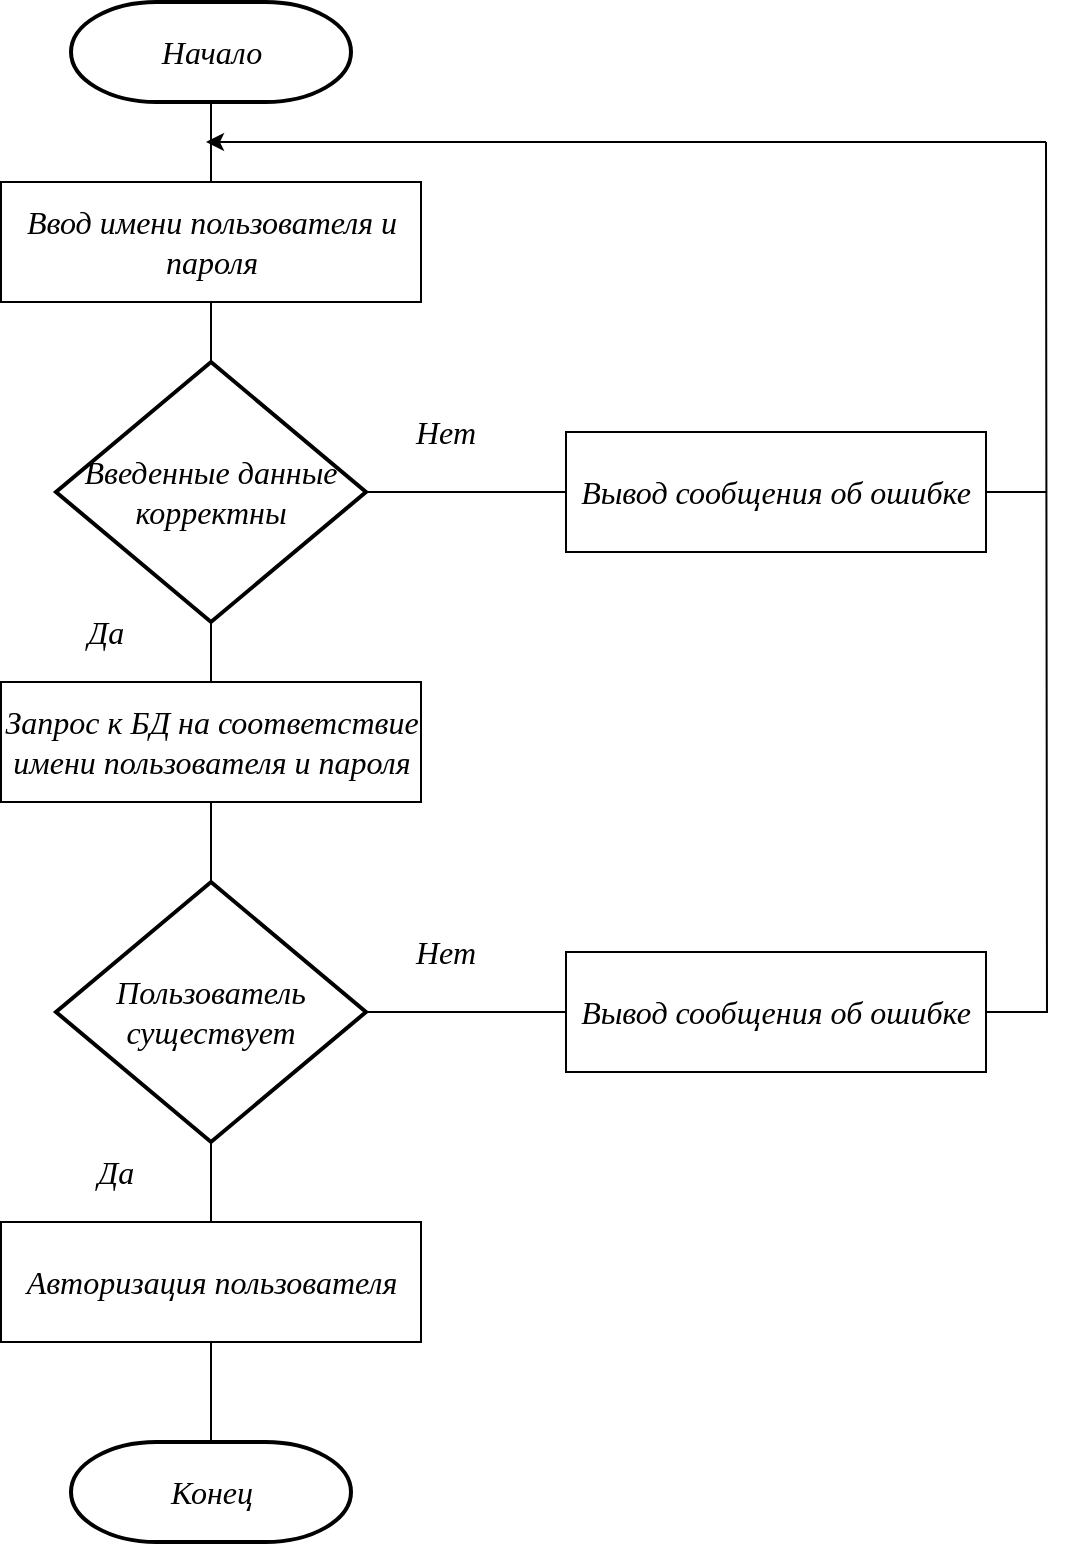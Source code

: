 <mxfile version="17.4.6" type="github">
  <diagram id="1LPc90FmCF_bVpMjvbOZ" name="Page-1">
    <mxGraphModel dx="782" dy="464" grid="1" gridSize="10" guides="1" tooltips="1" connect="1" arrows="1" fold="1" page="1" pageScale="1" pageWidth="827" pageHeight="1169" math="0" shadow="0">
      <root>
        <mxCell id="0" />
        <mxCell id="1" parent="0" />
        <mxCell id="TyJq4tMr1zB4piBt4_IY-4" value="&lt;font&gt;&lt;font style=&quot;font-size: 16px&quot;&gt;&lt;i&gt;Начало&lt;/i&gt;&lt;/font&gt;&lt;br&gt;&lt;/font&gt;" style="strokeWidth=2;html=1;shape=mxgraph.flowchart.terminator;whiteSpace=wrap;fontFamily=Verdana;" vertex="1" parent="1">
          <mxGeometry x="272.5" y="110" width="140" height="50" as="geometry" />
        </mxCell>
        <mxCell id="TyJq4tMr1zB4piBt4_IY-5" value="Ввод имени пользователя и пароля" style="rounded=0;whiteSpace=wrap;html=1;fontFamily=Verdana;fontSize=16;fontStyle=2" vertex="1" parent="1">
          <mxGeometry x="237.5" y="200" width="210" height="60" as="geometry" />
        </mxCell>
        <mxCell id="TyJq4tMr1zB4piBt4_IY-6" value="Введенные данные корректны" style="strokeWidth=2;html=1;shape=mxgraph.flowchart.decision;whiteSpace=wrap;fontFamily=Verdana;fontSize=16;fontStyle=2" vertex="1" parent="1">
          <mxGeometry x="265" y="290" width="155" height="130" as="geometry" />
        </mxCell>
        <mxCell id="TyJq4tMr1zB4piBt4_IY-8" value="Запрос к БД на соответствие имени пользователя и пароля" style="rounded=0;whiteSpace=wrap;html=1;fontFamily=Verdana;fontSize=16;fontStyle=2" vertex="1" parent="1">
          <mxGeometry x="237.5" y="450" width="210" height="60" as="geometry" />
        </mxCell>
        <mxCell id="TyJq4tMr1zB4piBt4_IY-9" value="Пользователь существует" style="strokeWidth=2;html=1;shape=mxgraph.flowchart.decision;whiteSpace=wrap;fontFamily=Verdana;fontSize=16;fontStyle=2" vertex="1" parent="1">
          <mxGeometry x="265" y="550" width="155" height="130" as="geometry" />
        </mxCell>
        <mxCell id="TyJq4tMr1zB4piBt4_IY-10" value="Авторизация пользователя" style="rounded=0;whiteSpace=wrap;html=1;fontFamily=Verdana;fontSize=16;fontStyle=2" vertex="1" parent="1">
          <mxGeometry x="237.5" y="720" width="210" height="60" as="geometry" />
        </mxCell>
        <mxCell id="TyJq4tMr1zB4piBt4_IY-11" value="&lt;font&gt;&lt;font style=&quot;font-size: 16px&quot;&gt;&lt;i&gt;Конец&lt;/i&gt;&lt;/font&gt;&lt;br&gt;&lt;/font&gt;" style="strokeWidth=2;html=1;shape=mxgraph.flowchart.terminator;whiteSpace=wrap;fontFamily=Verdana;" vertex="1" parent="1">
          <mxGeometry x="272.5" y="830" width="140" height="50" as="geometry" />
        </mxCell>
        <mxCell id="TyJq4tMr1zB4piBt4_IY-12" value="Вывод сообщения об ошибке" style="rounded=0;whiteSpace=wrap;html=1;fontFamily=Verdana;fontSize=16;fontStyle=2" vertex="1" parent="1">
          <mxGeometry x="520" y="325" width="210" height="60" as="geometry" />
        </mxCell>
        <mxCell id="TyJq4tMr1zB4piBt4_IY-13" value="Вывод сообщения об ошибке" style="rounded=0;whiteSpace=wrap;html=1;fontFamily=Verdana;fontSize=16;fontStyle=2" vertex="1" parent="1">
          <mxGeometry x="520" y="585" width="210" height="60" as="geometry" />
        </mxCell>
        <mxCell id="TyJq4tMr1zB4piBt4_IY-14" value="" style="endArrow=none;html=1;rounded=0;fontFamily=Verdana;fontSize=16;entryX=0.5;entryY=1;entryDx=0;entryDy=0;entryPerimeter=0;exitX=0.5;exitY=0;exitDx=0;exitDy=0;" edge="1" parent="1" source="TyJq4tMr1zB4piBt4_IY-5" target="TyJq4tMr1zB4piBt4_IY-4">
          <mxGeometry width="50" height="50" relative="1" as="geometry">
            <mxPoint x="420" y="320" as="sourcePoint" />
            <mxPoint x="470" y="270" as="targetPoint" />
          </mxGeometry>
        </mxCell>
        <mxCell id="TyJq4tMr1zB4piBt4_IY-15" value="" style="endArrow=none;html=1;rounded=0;fontFamily=Verdana;fontSize=16;entryX=0.5;entryY=0;entryDx=0;entryDy=0;entryPerimeter=0;exitX=0.5;exitY=1;exitDx=0;exitDy=0;" edge="1" parent="1" source="TyJq4tMr1zB4piBt4_IY-5" target="TyJq4tMr1zB4piBt4_IY-6">
          <mxGeometry width="50" height="50" relative="1" as="geometry">
            <mxPoint x="420" y="370" as="sourcePoint" />
            <mxPoint x="470" y="320" as="targetPoint" />
          </mxGeometry>
        </mxCell>
        <mxCell id="TyJq4tMr1zB4piBt4_IY-16" value="" style="endArrow=none;html=1;rounded=0;fontFamily=Verdana;fontSize=16;entryX=0.5;entryY=1;entryDx=0;entryDy=0;entryPerimeter=0;exitX=0.5;exitY=0;exitDx=0;exitDy=0;" edge="1" parent="1" source="TyJq4tMr1zB4piBt4_IY-8" target="TyJq4tMr1zB4piBt4_IY-6">
          <mxGeometry width="50" height="50" relative="1" as="geometry">
            <mxPoint x="420" y="520" as="sourcePoint" />
            <mxPoint x="470" y="470" as="targetPoint" />
          </mxGeometry>
        </mxCell>
        <mxCell id="TyJq4tMr1zB4piBt4_IY-17" value="" style="endArrow=none;html=1;rounded=0;fontFamily=Verdana;fontSize=16;entryX=0.5;entryY=1;entryDx=0;entryDy=0;exitX=0.5;exitY=0;exitDx=0;exitDy=0;exitPerimeter=0;" edge="1" parent="1" source="TyJq4tMr1zB4piBt4_IY-9" target="TyJq4tMr1zB4piBt4_IY-8">
          <mxGeometry width="50" height="50" relative="1" as="geometry">
            <mxPoint x="420" y="550" as="sourcePoint" />
            <mxPoint x="470" y="500" as="targetPoint" />
          </mxGeometry>
        </mxCell>
        <mxCell id="TyJq4tMr1zB4piBt4_IY-18" value="" style="endArrow=none;html=1;rounded=0;fontFamily=Verdana;fontSize=16;entryX=0.5;entryY=1;entryDx=0;entryDy=0;entryPerimeter=0;exitX=0.5;exitY=0;exitDx=0;exitDy=0;" edge="1" parent="1" source="TyJq4tMr1zB4piBt4_IY-10" target="TyJq4tMr1zB4piBt4_IY-9">
          <mxGeometry width="50" height="50" relative="1" as="geometry">
            <mxPoint x="420" y="670" as="sourcePoint" />
            <mxPoint x="470" y="620" as="targetPoint" />
          </mxGeometry>
        </mxCell>
        <mxCell id="TyJq4tMr1zB4piBt4_IY-19" value="" style="endArrow=none;html=1;rounded=0;fontFamily=Verdana;fontSize=16;entryX=0.5;entryY=1;entryDx=0;entryDy=0;exitX=0.5;exitY=0;exitDx=0;exitDy=0;exitPerimeter=0;" edge="1" parent="1" source="TyJq4tMr1zB4piBt4_IY-11" target="TyJq4tMr1zB4piBt4_IY-10">
          <mxGeometry width="50" height="50" relative="1" as="geometry">
            <mxPoint x="420" y="790" as="sourcePoint" />
            <mxPoint x="470" y="740" as="targetPoint" />
          </mxGeometry>
        </mxCell>
        <mxCell id="TyJq4tMr1zB4piBt4_IY-20" value="" style="endArrow=none;html=1;rounded=0;fontFamily=Verdana;fontSize=16;entryX=1;entryY=0.5;entryDx=0;entryDy=0;entryPerimeter=0;exitX=0;exitY=0.5;exitDx=0;exitDy=0;" edge="1" parent="1" source="TyJq4tMr1zB4piBt4_IY-12" target="TyJq4tMr1zB4piBt4_IY-6">
          <mxGeometry width="50" height="50" relative="1" as="geometry">
            <mxPoint x="420" y="460" as="sourcePoint" />
            <mxPoint x="470" y="410" as="targetPoint" />
          </mxGeometry>
        </mxCell>
        <mxCell id="TyJq4tMr1zB4piBt4_IY-21" value="" style="endArrow=none;html=1;rounded=0;fontFamily=Verdana;fontSize=16;exitX=1;exitY=0.5;exitDx=0;exitDy=0;exitPerimeter=0;entryX=0;entryY=0.5;entryDx=0;entryDy=0;" edge="1" parent="1" source="TyJq4tMr1zB4piBt4_IY-9" target="TyJq4tMr1zB4piBt4_IY-13">
          <mxGeometry width="50" height="50" relative="1" as="geometry">
            <mxPoint x="420" y="540" as="sourcePoint" />
            <mxPoint x="470" y="490" as="targetPoint" />
          </mxGeometry>
        </mxCell>
        <mxCell id="TyJq4tMr1zB4piBt4_IY-22" value="" style="endArrow=none;html=1;rounded=0;fontFamily=Verdana;fontSize=16;exitX=1;exitY=0.5;exitDx=0;exitDy=0;edgeStyle=orthogonalEdgeStyle;" edge="1" parent="1" source="TyJq4tMr1zB4piBt4_IY-13">
          <mxGeometry width="50" height="50" relative="1" as="geometry">
            <mxPoint x="500" y="450" as="sourcePoint" />
            <mxPoint x="760" y="180" as="targetPoint" />
          </mxGeometry>
        </mxCell>
        <mxCell id="TyJq4tMr1zB4piBt4_IY-23" value="" style="endArrow=none;html=1;rounded=0;fontFamily=Verdana;fontSize=16;entryX=1;entryY=0.5;entryDx=0;entryDy=0;" edge="1" parent="1" target="TyJq4tMr1zB4piBt4_IY-12">
          <mxGeometry width="50" height="50" relative="1" as="geometry">
            <mxPoint x="760" y="355" as="sourcePoint" />
            <mxPoint x="550" y="280" as="targetPoint" />
          </mxGeometry>
        </mxCell>
        <mxCell id="TyJq4tMr1zB4piBt4_IY-25" value="" style="endArrow=classic;html=1;rounded=0;fontFamily=Verdana;fontSize=16;" edge="1" parent="1">
          <mxGeometry width="50" height="50" relative="1" as="geometry">
            <mxPoint x="760" y="180" as="sourcePoint" />
            <mxPoint x="340" y="180" as="targetPoint" />
          </mxGeometry>
        </mxCell>
        <mxCell id="TyJq4tMr1zB4piBt4_IY-26" value="&lt;i&gt;Да&lt;/i&gt;&lt;span style=&quot;color: rgba(0 , 0 , 0 , 0) ; font-family: monospace ; font-size: 0px&quot;&gt;%3CmxGraphModel%3E%3Croot%3E%3CmxCell%20id%3D%220%22%2F%3E%3CmxCell%20id%3D%221%22%20parent%3D%220%22%2F%3E%3CmxCell%20id%3D%222%22%20value%3D%22%D0%92%D1%8B%D0%B2%D0%BE%D0%B4%20%D1%81%D0%BE%D0%BE%D0%B1%D1%89%D0%B5%D0%BD%D0%B8%D1%8F%20%D0%BE%D0%B1%20%D0%BE%D1%88%D0%B8%D0%B1%D0%BA%D0%B5%22%20style%3D%22rounded%3D0%3BwhiteSpace%3Dwrap%3Bhtml%3D1%3BfontFamily%3DVerdana%3BfontSize%3D16%3BfontStyle%3D2%22%20vertex%3D%221%22%20parent%3D%221%22%3E%3CmxGeometry%20x%3D%22530%22%20y%3D%22325%22%20width%3D%22210%22%20height%3D%2260%22%20as%3D%22geometry%22%2F%3E%3C%2FmxCell%3E%3C%2Froot%3E%3C%2FmxGraphModel%3E&lt;/span&gt;" style="text;html=1;strokeColor=none;fillColor=none;align=center;verticalAlign=middle;whiteSpace=wrap;rounded=0;fontFamily=Verdana;fontSize=16;" vertex="1" parent="1">
          <mxGeometry x="260" y="410" width="60" height="30" as="geometry" />
        </mxCell>
        <mxCell id="TyJq4tMr1zB4piBt4_IY-27" value="&lt;i&gt;Да&lt;/i&gt;&lt;span style=&quot;color: rgba(0 , 0 , 0 , 0) ; font-family: monospace ; font-size: 0px&quot;&gt;%3CmxGraphModel%3E%3Croot%3E%3CmxCell%20id%3D%220%22%2F%3E%3CmxCell%20id%3D%221%22%20parent%3D%220%22%2F%3E%3CmxCell%20id%3D%222%22%20value%3D%22%D0%92%D1%8B%D0%B2%D0%BE%D0%B4%20%D1%81%D0%BE%D0%BE%D0%B1%D1%89%D0%B5%D0%BD%D0%B8%D1%8F%20%D0%BE%D0%B1%20%D0%BE%D1%88%D0%B8%D0%B1%D0%BA%D0%B5%22%20style%3D%22rounded%3D0%3BwhiteSpace%3Dwrap%3Bhtml%3D1%3BfontFamily%3DVerdana%3BfontSize%3D16%3BfontStyle%3D2%22%20vertex%3D%221%22%20parent%3D%221%22%3E%3CmxGeometry%20x%3D%22530%22%20y%3D%22325%22%20width%3D%22210%22%20height%3D%2260%22%20as%3D%22geometry%22%2F%3E%3C%2FmxCell%3E%3C%2Froot%3E%3C%2FmxGraphModel%3E&lt;/span&gt;" style="text;html=1;strokeColor=none;fillColor=none;align=center;verticalAlign=middle;whiteSpace=wrap;rounded=0;fontFamily=Verdana;fontSize=16;" vertex="1" parent="1">
          <mxGeometry x="265" y="680" width="60" height="30" as="geometry" />
        </mxCell>
        <mxCell id="TyJq4tMr1zB4piBt4_IY-28" value="&lt;i&gt;Нет&lt;/i&gt;" style="text;html=1;strokeColor=none;fillColor=none;align=center;verticalAlign=middle;whiteSpace=wrap;rounded=0;fontFamily=Verdana;fontSize=16;" vertex="1" parent="1">
          <mxGeometry x="430" y="570" width="60" height="30" as="geometry" />
        </mxCell>
        <mxCell id="TyJq4tMr1zB4piBt4_IY-29" value="&lt;i&gt;Нет&lt;/i&gt;" style="text;html=1;strokeColor=none;fillColor=none;align=center;verticalAlign=middle;whiteSpace=wrap;rounded=0;fontFamily=Verdana;fontSize=16;" vertex="1" parent="1">
          <mxGeometry x="430" y="310" width="60" height="30" as="geometry" />
        </mxCell>
      </root>
    </mxGraphModel>
  </diagram>
</mxfile>
